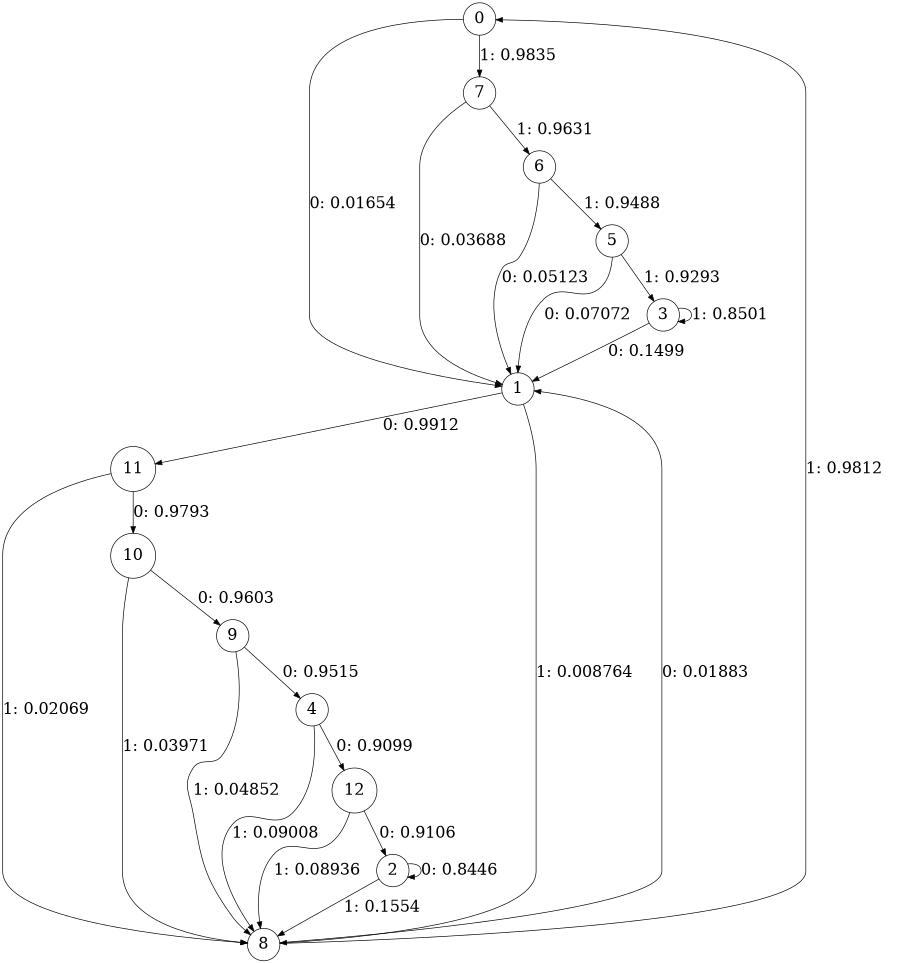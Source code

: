 digraph "ch1_face_grouped_df_L8" {
size = "6,8.5";
ratio = "fill";
node [shape = circle];
node [fontsize = 24];
edge [fontsize = 24];
0 -> 1 [label = "0: 0.01654  "];
0 -> 7 [label = "1: 0.9835   "];
1 -> 11 [label = "0: 0.9912   "];
1 -> 8 [label = "1: 0.008764  "];
2 -> 2 [label = "0: 0.8446   "];
2 -> 8 [label = "1: 0.1554   "];
3 -> 1 [label = "0: 0.1499   "];
3 -> 3 [label = "1: 0.8501   "];
4 -> 12 [label = "0: 0.9099   "];
4 -> 8 [label = "1: 0.09008  "];
5 -> 1 [label = "0: 0.07072  "];
5 -> 3 [label = "1: 0.9293   "];
6 -> 1 [label = "0: 0.05123  "];
6 -> 5 [label = "1: 0.9488   "];
7 -> 1 [label = "0: 0.03688  "];
7 -> 6 [label = "1: 0.9631   "];
8 -> 1 [label = "0: 0.01883  "];
8 -> 0 [label = "1: 0.9812   "];
9 -> 4 [label = "0: 0.9515   "];
9 -> 8 [label = "1: 0.04852  "];
10 -> 9 [label = "0: 0.9603   "];
10 -> 8 [label = "1: 0.03971  "];
11 -> 10 [label = "0: 0.9793   "];
11 -> 8 [label = "1: 0.02069  "];
12 -> 2 [label = "0: 0.9106   "];
12 -> 8 [label = "1: 0.08936  "];
}